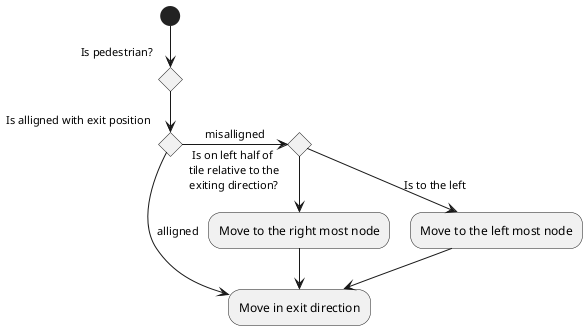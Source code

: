 @startuml
(*) --> if "Is pedestrian?" then
        if "Is alligned with exit position" then
        --> [alligned] "Move in exit direction"    
        else
            -right-> [misalligned] if "Is on left half of\n tile relative to the\n exiting direction?" then
                --> [Is to the left] "Move to the left most node"
                --> "Move in exit direction"
            else
                --> "Move to the right most node"
                --> "Move in exit direction"
            endif
            
        endif
    else

    endif

@enduml